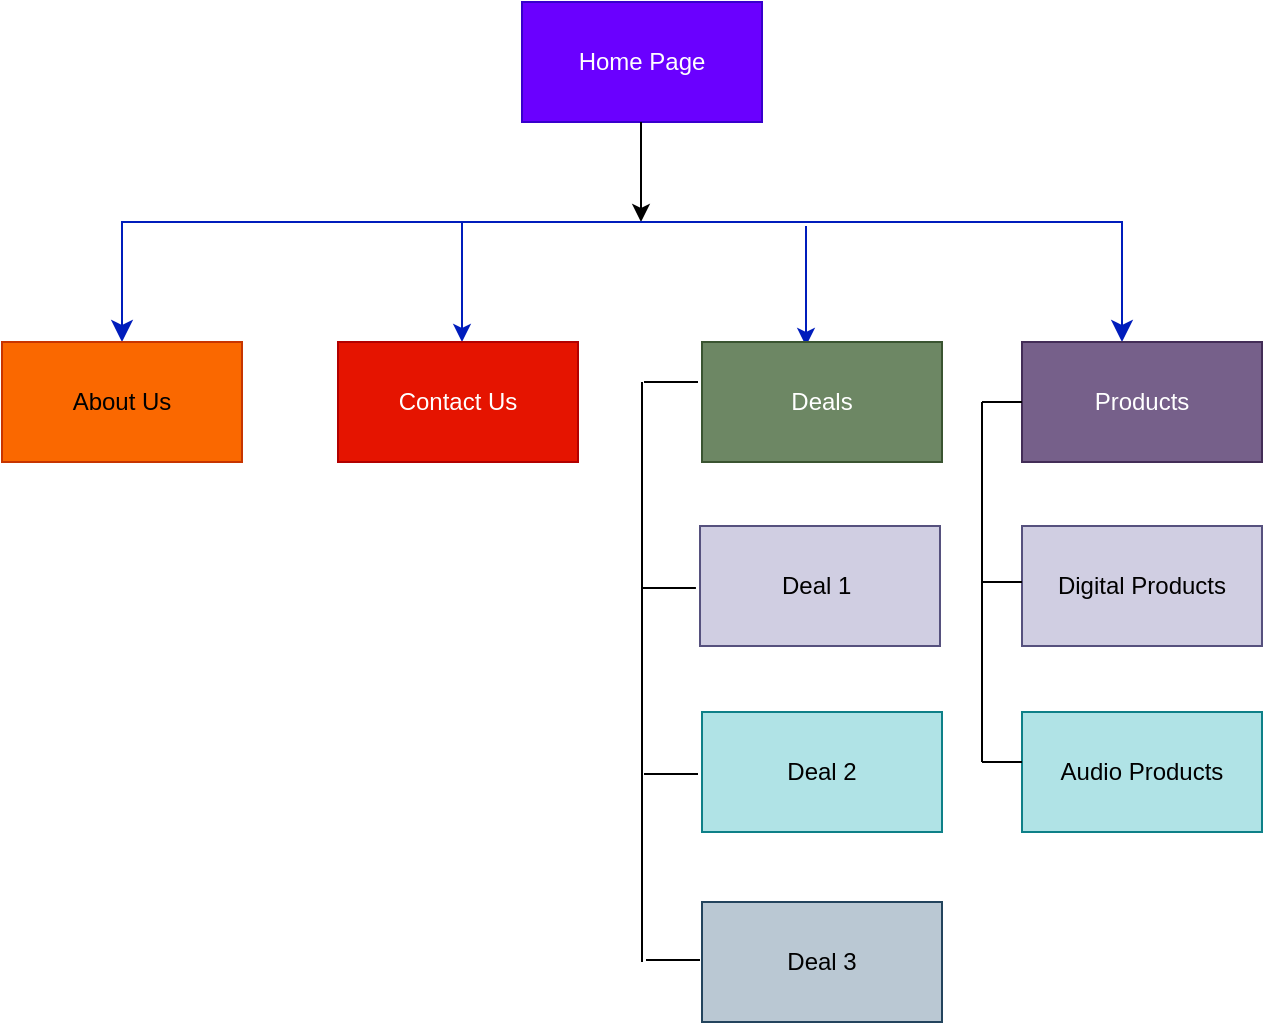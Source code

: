 <mxfile version="20.8.22" type="github">
  <diagram name="Page-1" id="kw44q1w99DU7r3MZzYWE">
    <mxGraphModel dx="799" dy="545" grid="1" gridSize="10" guides="1" tooltips="1" connect="1" arrows="1" fold="1" page="1" pageScale="1" pageWidth="1100" pageHeight="850" math="0" shadow="0">
      <root>
        <mxCell id="0" />
        <mxCell id="1" parent="0" />
        <mxCell id="i93go3o4aL7z4DNY35Lh-1" value="Home Page" style="rounded=0;whiteSpace=wrap;html=1;fillColor=#6a00ff;fontColor=#ffffff;strokeColor=#3700CC;" vertex="1" parent="1">
          <mxGeometry x="360" y="120" width="120" height="60" as="geometry" />
        </mxCell>
        <mxCell id="i93go3o4aL7z4DNY35Lh-5" value="" style="endArrow=classic;html=1;rounded=0;" edge="1" parent="1">
          <mxGeometry width="50" height="50" relative="1" as="geometry">
            <mxPoint x="419.5" y="180" as="sourcePoint" />
            <mxPoint x="419.5" y="230" as="targetPoint" />
          </mxGeometry>
        </mxCell>
        <mxCell id="i93go3o4aL7z4DNY35Lh-9" value="" style="edgeStyle=segmentEdgeStyle;endArrow=classic;html=1;curved=0;rounded=0;endSize=8;startSize=8;fillColor=#0050ef;strokeColor=#001DBC;" edge="1" parent="1">
          <mxGeometry width="50" height="50" relative="1" as="geometry">
            <mxPoint x="420" y="230" as="sourcePoint" />
            <mxPoint x="160" y="290" as="targetPoint" />
            <Array as="points">
              <mxPoint x="160" y="230" />
              <mxPoint x="160" y="280" />
            </Array>
          </mxGeometry>
        </mxCell>
        <mxCell id="i93go3o4aL7z4DNY35Lh-10" value="" style="edgeStyle=segmentEdgeStyle;endArrow=classic;html=1;curved=0;rounded=0;endSize=8;startSize=8;fillColor=#0050ef;strokeColor=#001DBC;" edge="1" parent="1">
          <mxGeometry width="50" height="50" relative="1" as="geometry">
            <mxPoint x="410" y="230" as="sourcePoint" />
            <mxPoint x="660" y="290" as="targetPoint" />
          </mxGeometry>
        </mxCell>
        <mxCell id="i93go3o4aL7z4DNY35Lh-13" value="" style="endArrow=classic;html=1;rounded=0;fillColor=#0050ef;strokeColor=#001DBC;" edge="1" parent="1">
          <mxGeometry width="50" height="50" relative="1" as="geometry">
            <mxPoint x="330" y="230" as="sourcePoint" />
            <mxPoint x="330" y="290" as="targetPoint" />
          </mxGeometry>
        </mxCell>
        <mxCell id="i93go3o4aL7z4DNY35Lh-15" value="" style="endArrow=classic;html=1;rounded=0;fillColor=#0050ef;strokeColor=#001DBC;" edge="1" parent="1">
          <mxGeometry width="50" height="50" relative="1" as="geometry">
            <mxPoint x="502" y="232" as="sourcePoint" />
            <mxPoint x="502" y="292" as="targetPoint" />
          </mxGeometry>
        </mxCell>
        <mxCell id="i93go3o4aL7z4DNY35Lh-17" value="About Us" style="rounded=0;whiteSpace=wrap;html=1;fillColor=#fa6800;fontColor=#000000;strokeColor=#C73500;" vertex="1" parent="1">
          <mxGeometry x="100" y="290" width="120" height="60" as="geometry" />
        </mxCell>
        <mxCell id="i93go3o4aL7z4DNY35Lh-18" value="Contact Us" style="rounded=0;whiteSpace=wrap;html=1;fillColor=#e51400;fontColor=#ffffff;strokeColor=#B20000;" vertex="1" parent="1">
          <mxGeometry x="268" y="290" width="120" height="60" as="geometry" />
        </mxCell>
        <mxCell id="i93go3o4aL7z4DNY35Lh-19" value="Deals" style="rounded=0;whiteSpace=wrap;html=1;fillColor=#6d8764;fontColor=#ffffff;strokeColor=#3A5431;" vertex="1" parent="1">
          <mxGeometry x="450" y="290" width="120" height="60" as="geometry" />
        </mxCell>
        <mxCell id="i93go3o4aL7z4DNY35Lh-20" value="Deal 1&amp;nbsp;" style="rounded=0;whiteSpace=wrap;html=1;fillColor=#d0cee2;strokeColor=#56517e;" vertex="1" parent="1">
          <mxGeometry x="449" y="382" width="120" height="60" as="geometry" />
        </mxCell>
        <mxCell id="i93go3o4aL7z4DNY35Lh-21" value="Deal 2" style="rounded=0;whiteSpace=wrap;html=1;fillColor=#b0e3e6;strokeColor=#0e8088;" vertex="1" parent="1">
          <mxGeometry x="450" y="475" width="120" height="60" as="geometry" />
        </mxCell>
        <mxCell id="i93go3o4aL7z4DNY35Lh-22" value="Deal 3" style="rounded=0;whiteSpace=wrap;html=1;fillColor=#bac8d3;strokeColor=#23445d;" vertex="1" parent="1">
          <mxGeometry x="450" y="570" width="120" height="60" as="geometry" />
        </mxCell>
        <mxCell id="i93go3o4aL7z4DNY35Lh-23" value="" style="endArrow=none;html=1;rounded=0;" edge="1" parent="1">
          <mxGeometry width="50" height="50" relative="1" as="geometry">
            <mxPoint x="420" y="600" as="sourcePoint" />
            <mxPoint x="420" y="310" as="targetPoint" />
          </mxGeometry>
        </mxCell>
        <mxCell id="i93go3o4aL7z4DNY35Lh-24" value="" style="endArrow=none;html=1;rounded=0;entryX=-0.017;entryY=0.633;entryDx=0;entryDy=0;entryPerimeter=0;" edge="1" parent="1">
          <mxGeometry width="50" height="50" relative="1" as="geometry">
            <mxPoint x="420" y="413" as="sourcePoint" />
            <mxPoint x="446.96" y="412.98" as="targetPoint" />
          </mxGeometry>
        </mxCell>
        <mxCell id="i93go3o4aL7z4DNY35Lh-27" value="" style="endArrow=none;html=1;rounded=0;entryX=-0.017;entryY=0.633;entryDx=0;entryDy=0;entryPerimeter=0;" edge="1" parent="1">
          <mxGeometry width="50" height="50" relative="1" as="geometry">
            <mxPoint x="421" y="310" as="sourcePoint" />
            <mxPoint x="448" y="310" as="targetPoint" />
          </mxGeometry>
        </mxCell>
        <mxCell id="i93go3o4aL7z4DNY35Lh-28" value="" style="endArrow=none;html=1;rounded=0;entryX=-0.017;entryY=0.633;entryDx=0;entryDy=0;entryPerimeter=0;" edge="1" parent="1">
          <mxGeometry width="50" height="50" relative="1" as="geometry">
            <mxPoint x="421" y="506" as="sourcePoint" />
            <mxPoint x="448" y="506" as="targetPoint" />
          </mxGeometry>
        </mxCell>
        <mxCell id="i93go3o4aL7z4DNY35Lh-29" value="" style="endArrow=none;html=1;rounded=0;entryX=-0.017;entryY=0.633;entryDx=0;entryDy=0;entryPerimeter=0;" edge="1" parent="1">
          <mxGeometry width="50" height="50" relative="1" as="geometry">
            <mxPoint x="422" y="599" as="sourcePoint" />
            <mxPoint x="449" y="599" as="targetPoint" />
          </mxGeometry>
        </mxCell>
        <mxCell id="i93go3o4aL7z4DNY35Lh-30" value="Products" style="rounded=0;whiteSpace=wrap;html=1;fillColor=#76608a;fontColor=#ffffff;strokeColor=#432D57;" vertex="1" parent="1">
          <mxGeometry x="610" y="290" width="120" height="60" as="geometry" />
        </mxCell>
        <mxCell id="i93go3o4aL7z4DNY35Lh-31" value="Digital Products" style="rounded=0;whiteSpace=wrap;html=1;fillColor=#d0cee2;strokeColor=#56517e;" vertex="1" parent="1">
          <mxGeometry x="610" y="382" width="120" height="60" as="geometry" />
        </mxCell>
        <mxCell id="i93go3o4aL7z4DNY35Lh-32" value="Audio Products" style="rounded=0;whiteSpace=wrap;html=1;fillColor=#b0e3e6;strokeColor=#0e8088;" vertex="1" parent="1">
          <mxGeometry x="610" y="475" width="120" height="60" as="geometry" />
        </mxCell>
        <mxCell id="i93go3o4aL7z4DNY35Lh-33" value="" style="endArrow=none;html=1;rounded=0;" edge="1" parent="1">
          <mxGeometry width="50" height="50" relative="1" as="geometry">
            <mxPoint x="590" y="500" as="sourcePoint" />
            <mxPoint x="590" y="320" as="targetPoint" />
          </mxGeometry>
        </mxCell>
        <mxCell id="i93go3o4aL7z4DNY35Lh-35" value="" style="endArrow=none;html=1;rounded=0;exitX=0;exitY=0.5;exitDx=0;exitDy=0;" edge="1" parent="1" source="i93go3o4aL7z4DNY35Lh-30">
          <mxGeometry width="50" height="50" relative="1" as="geometry">
            <mxPoint x="431" y="320" as="sourcePoint" />
            <mxPoint x="590" y="320" as="targetPoint" />
          </mxGeometry>
        </mxCell>
        <mxCell id="i93go3o4aL7z4DNY35Lh-36" value="" style="endArrow=none;html=1;rounded=0;exitX=0;exitY=0.5;exitDx=0;exitDy=0;" edge="1" parent="1">
          <mxGeometry width="50" height="50" relative="1" as="geometry">
            <mxPoint x="610" y="410" as="sourcePoint" />
            <mxPoint x="590" y="410" as="targetPoint" />
          </mxGeometry>
        </mxCell>
        <mxCell id="i93go3o4aL7z4DNY35Lh-37" value="" style="endArrow=none;html=1;rounded=0;exitX=0;exitY=0.5;exitDx=0;exitDy=0;" edge="1" parent="1">
          <mxGeometry width="50" height="50" relative="1" as="geometry">
            <mxPoint x="610" y="500" as="sourcePoint" />
            <mxPoint x="590" y="500" as="targetPoint" />
          </mxGeometry>
        </mxCell>
      </root>
    </mxGraphModel>
  </diagram>
</mxfile>
